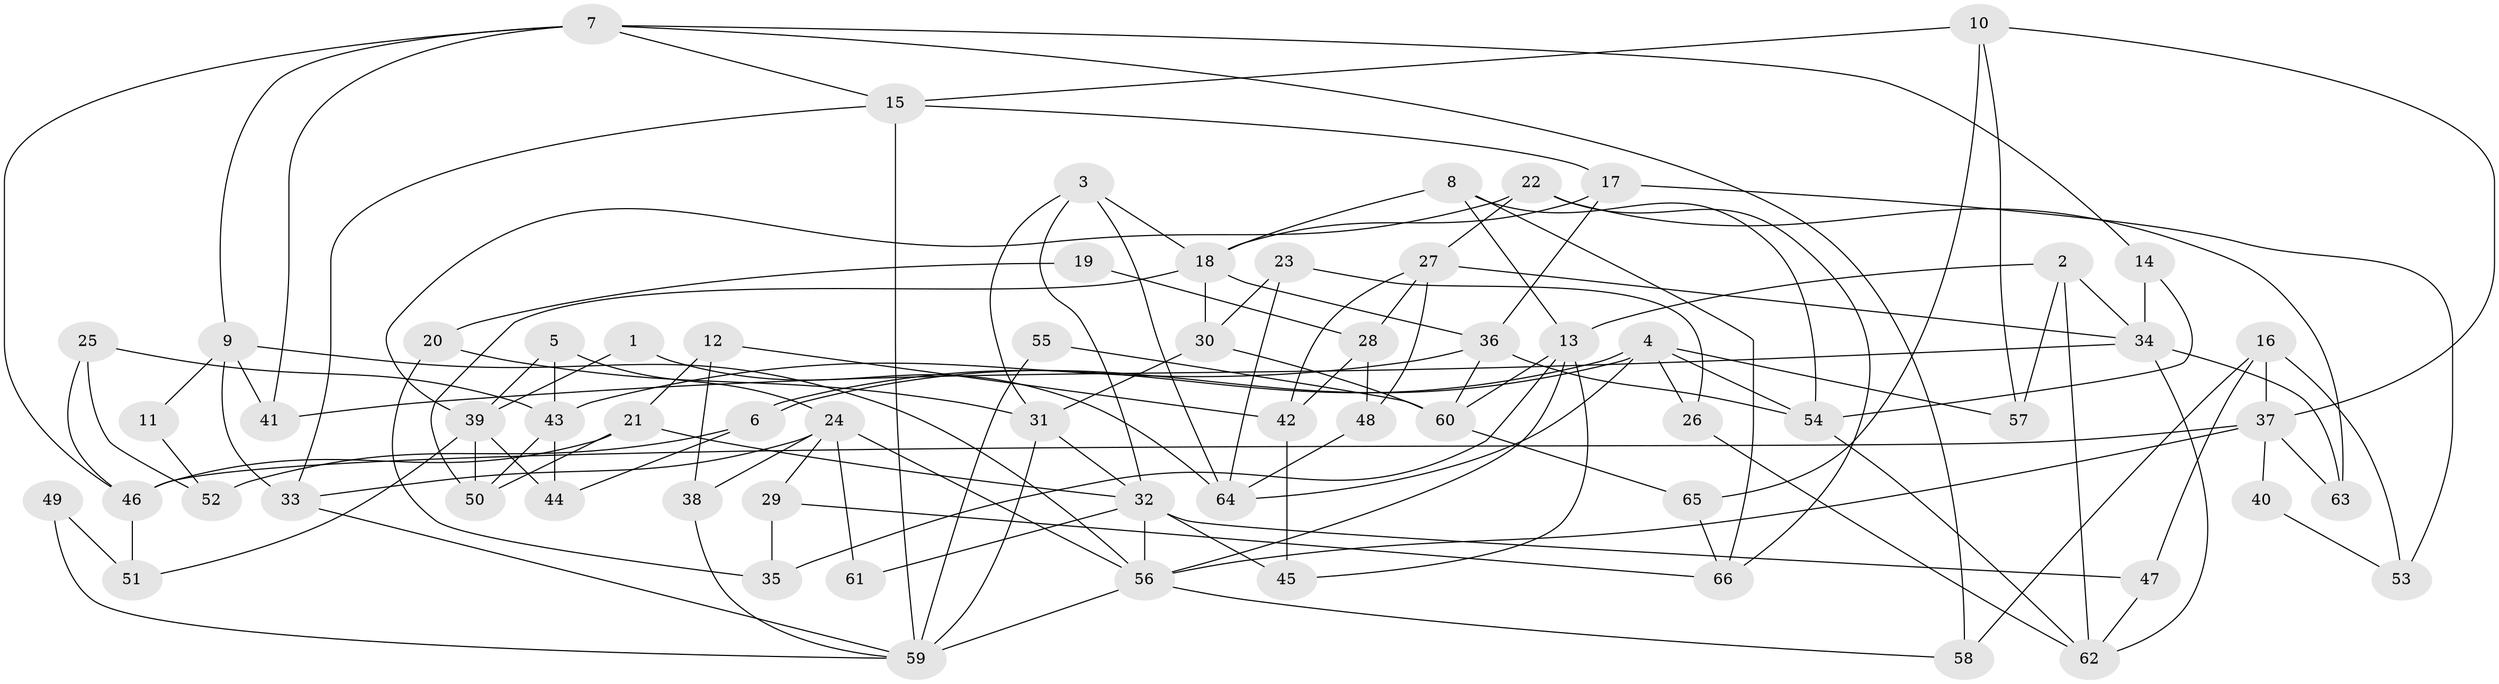 // Generated by graph-tools (version 1.1) at 2025/50/03/09/25 03:50:02]
// undirected, 66 vertices, 132 edges
graph export_dot {
graph [start="1"]
  node [color=gray90,style=filled];
  1;
  2;
  3;
  4;
  5;
  6;
  7;
  8;
  9;
  10;
  11;
  12;
  13;
  14;
  15;
  16;
  17;
  18;
  19;
  20;
  21;
  22;
  23;
  24;
  25;
  26;
  27;
  28;
  29;
  30;
  31;
  32;
  33;
  34;
  35;
  36;
  37;
  38;
  39;
  40;
  41;
  42;
  43;
  44;
  45;
  46;
  47;
  48;
  49;
  50;
  51;
  52;
  53;
  54;
  55;
  56;
  57;
  58;
  59;
  60;
  61;
  62;
  63;
  64;
  65;
  66;
  1 -- 64;
  1 -- 39;
  2 -- 13;
  2 -- 62;
  2 -- 34;
  2 -- 57;
  3 -- 32;
  3 -- 31;
  3 -- 18;
  3 -- 64;
  4 -- 57;
  4 -- 6;
  4 -- 6;
  4 -- 26;
  4 -- 54;
  4 -- 64;
  5 -- 39;
  5 -- 24;
  5 -- 43;
  6 -- 44;
  6 -- 52;
  7 -- 41;
  7 -- 15;
  7 -- 9;
  7 -- 14;
  7 -- 46;
  7 -- 58;
  8 -- 54;
  8 -- 18;
  8 -- 13;
  8 -- 66;
  9 -- 56;
  9 -- 11;
  9 -- 33;
  9 -- 41;
  10 -- 15;
  10 -- 37;
  10 -- 57;
  10 -- 65;
  11 -- 52;
  12 -- 21;
  12 -- 42;
  12 -- 38;
  13 -- 56;
  13 -- 35;
  13 -- 45;
  13 -- 60;
  14 -- 34;
  14 -- 54;
  15 -- 33;
  15 -- 17;
  15 -- 59;
  16 -- 47;
  16 -- 58;
  16 -- 37;
  16 -- 53;
  17 -- 18;
  17 -- 36;
  17 -- 53;
  18 -- 30;
  18 -- 36;
  18 -- 50;
  19 -- 20;
  19 -- 28;
  20 -- 35;
  20 -- 31;
  21 -- 50;
  21 -- 32;
  21 -- 46;
  22 -- 66;
  22 -- 27;
  22 -- 39;
  22 -- 63;
  23 -- 26;
  23 -- 64;
  23 -- 30;
  24 -- 38;
  24 -- 33;
  24 -- 29;
  24 -- 56;
  24 -- 61;
  25 -- 46;
  25 -- 43;
  25 -- 52;
  26 -- 62;
  27 -- 48;
  27 -- 34;
  27 -- 28;
  27 -- 42;
  28 -- 42;
  28 -- 48;
  29 -- 66;
  29 -- 35;
  30 -- 60;
  30 -- 31;
  31 -- 59;
  31 -- 32;
  32 -- 56;
  32 -- 45;
  32 -- 47;
  32 -- 61;
  33 -- 59;
  34 -- 63;
  34 -- 41;
  34 -- 62;
  36 -- 54;
  36 -- 43;
  36 -- 60;
  37 -- 46;
  37 -- 40;
  37 -- 56;
  37 -- 63;
  38 -- 59;
  39 -- 50;
  39 -- 44;
  39 -- 51;
  40 -- 53;
  42 -- 45;
  43 -- 44;
  43 -- 50;
  46 -- 51;
  47 -- 62;
  48 -- 64;
  49 -- 59;
  49 -- 51;
  54 -- 62;
  55 -- 60;
  55 -- 59;
  56 -- 58;
  56 -- 59;
  60 -- 65;
  65 -- 66;
}
